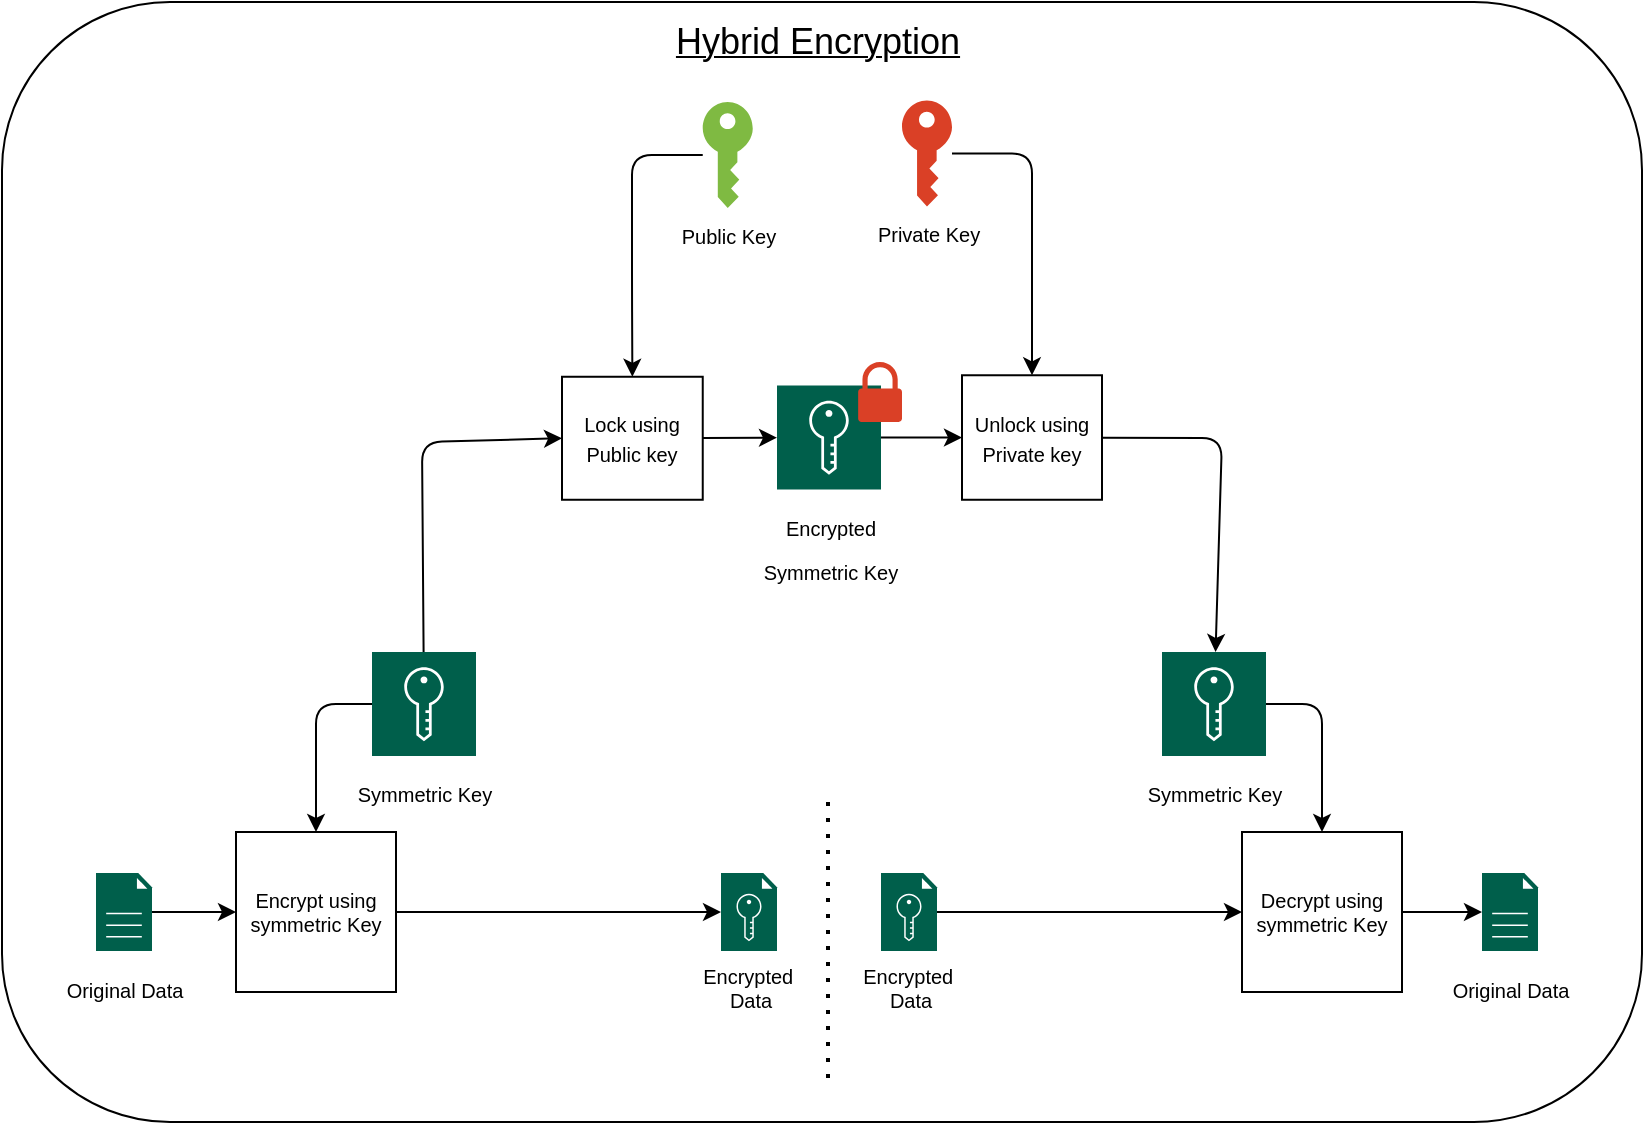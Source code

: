 <mxfile>
    <diagram id="_gOILUOFoTJ8-4fnPqkJ" name="Page-1">
        <mxGraphModel dx="1105" dy="612" grid="1" gridSize="10" guides="1" tooltips="1" connect="1" arrows="1" fold="1" page="1" pageScale="1" pageWidth="827" pageHeight="583" math="0" shadow="0">
            <root>
                <mxCell id="0"/>
                <mxCell id="1" parent="0"/>
                <mxCell id="75" value="" style="rounded=1;whiteSpace=wrap;html=1;fontSize=10;" parent="1" vertex="1">
                    <mxGeometry x="4" y="10" width="820" height="560" as="geometry"/>
                </mxCell>
                <mxCell id="72" style="edgeStyle=orthogonalEdgeStyle;html=1;fontSize=10;" parent="1" source="24" target="32" edge="1">
                    <mxGeometry relative="1" as="geometry"/>
                </mxCell>
                <mxCell id="24" value="&lt;font style=&quot;font-size: 10px;&quot;&gt;Private Key&lt;/font&gt;" style="sketch=0;pointerEvents=1;shadow=0;dashed=0;html=1;strokeColor=none;labelPosition=center;verticalLabelPosition=bottom;verticalAlign=top;outlineConnect=0;align=center;shape=mxgraph.office.security.key_permissions;fillColor=#DA4026;" parent="1" vertex="1">
                    <mxGeometry x="454" y="59.25" width="25" height="53" as="geometry"/>
                </mxCell>
                <mxCell id="40" style="edgeStyle=orthogonalEdgeStyle;html=1;entryX=0.5;entryY=0;entryDx=0;entryDy=0;fontSize=10;" parent="1" source="25" target="29" edge="1">
                    <mxGeometry relative="1" as="geometry">
                        <Array as="points">
                            <mxPoint x="319" y="86"/>
                            <mxPoint x="319" y="155"/>
                        </Array>
                    </mxGeometry>
                </mxCell>
                <mxCell id="25" value="&lt;font style=&quot;font-size: 10px;&quot;&gt;Public Key&lt;/font&gt;" style="sketch=0;pointerEvents=1;shadow=0;dashed=0;html=1;strokeColor=none;labelPosition=center;verticalLabelPosition=bottom;verticalAlign=top;outlineConnect=0;align=center;shape=mxgraph.office.security.key_permissions;fillColor=#7FBA42;" parent="1" vertex="1">
                    <mxGeometry x="354.37" y="60" width="25" height="53" as="geometry"/>
                </mxCell>
                <mxCell id="61" style="edgeStyle=none;html=1;fontSize=10;" parent="1" source="29" target="60" edge="1">
                    <mxGeometry relative="1" as="geometry"/>
                </mxCell>
                <mxCell id="29" value="&lt;font style=&quot;font-size: 10px;&quot;&gt;Lock using Public key&lt;/font&gt;" style="rounded=0;whiteSpace=wrap;html=1;" parent="1" vertex="1">
                    <mxGeometry x="284" y="197.38" width="70.37" height="61.5" as="geometry"/>
                </mxCell>
                <mxCell id="65" style="edgeStyle=none;html=1;fontSize=10;" parent="1" source="32" target="63" edge="1">
                    <mxGeometry relative="1" as="geometry">
                        <Array as="points">
                            <mxPoint x="614" y="228"/>
                        </Array>
                    </mxGeometry>
                </mxCell>
                <mxCell id="32" value="&lt;font style=&quot;font-size: 10px;&quot;&gt;Unlock using Private key&lt;/font&gt;" style="rounded=0;whiteSpace=wrap;html=1;" parent="1" vertex="1">
                    <mxGeometry x="484" y="196.63" width="70" height="62.25" as="geometry"/>
                </mxCell>
                <mxCell id="46" style="html=1;entryX=0.5;entryY=0;entryDx=0;entryDy=0;fontSize=10;" parent="1" source="48" target="54" edge="1">
                    <mxGeometry relative="1" as="geometry">
                        <Array as="points">
                            <mxPoint x="161" y="361"/>
                        </Array>
                    </mxGeometry>
                </mxCell>
                <mxCell id="59" style="edgeStyle=none;html=1;entryX=0;entryY=0.5;entryDx=0;entryDy=0;" parent="1" source="48" target="29" edge="1">
                    <mxGeometry relative="1" as="geometry">
                        <Array as="points">
                            <mxPoint x="214" y="230"/>
                        </Array>
                    </mxGeometry>
                </mxCell>
                <mxCell id="48" value="&lt;font style=&quot;font-size: 10px;&quot;&gt;Symmetric Key&lt;/font&gt;" style="sketch=0;pointerEvents=1;shadow=0;dashed=0;html=1;strokeColor=none;fillColor=#005F4B;labelPosition=center;verticalLabelPosition=bottom;verticalAlign=top;align=center;outlineConnect=0;shape=mxgraph.veeam2.key;fontSize=18;" parent="1" vertex="1">
                    <mxGeometry x="189" y="335" width="52" height="52" as="geometry"/>
                </mxCell>
                <mxCell id="49" style="edgeStyle=none;html=1;entryX=0;entryY=0.5;entryDx=0;entryDy=0;fontSize=10;" parent="1" source="50" target="54" edge="1">
                    <mxGeometry relative="1" as="geometry"/>
                </mxCell>
                <mxCell id="50" value="&lt;span style=&quot;font-size: 10px;&quot;&gt;Original Data&lt;br&gt;&lt;/span&gt;" style="sketch=0;pointerEvents=1;shadow=0;dashed=0;html=1;strokeColor=none;fillColor=#005F4B;labelPosition=center;verticalLabelPosition=bottom;verticalAlign=top;align=center;outlineConnect=0;shape=mxgraph.veeam2.file;fontSize=18;" parent="1" vertex="1">
                    <mxGeometry x="51" y="445.5" width="28.0" height="39" as="geometry"/>
                </mxCell>
                <mxCell id="52" value="Encrypted&amp;nbsp;&lt;br&gt;Data" style="sketch=0;pointerEvents=1;shadow=0;dashed=0;html=1;strokeColor=none;fillColor=#005F4B;labelPosition=center;verticalLabelPosition=bottom;verticalAlign=top;align=center;outlineConnect=0;shape=mxgraph.veeam2.license_file;fontSize=10;" parent="1" vertex="1">
                    <mxGeometry x="363.5" y="445.5" width="28.0" height="39" as="geometry"/>
                </mxCell>
                <mxCell id="53" style="edgeStyle=none;html=1;fontSize=10;" parent="1" source="54" target="52" edge="1">
                    <mxGeometry relative="1" as="geometry"/>
                </mxCell>
                <mxCell id="54" value="Encrypt using symmetric Key" style="whiteSpace=wrap;html=1;aspect=fixed;fontSize=10;" parent="1" vertex="1">
                    <mxGeometry x="121" y="425" width="80" height="80" as="geometry"/>
                </mxCell>
                <mxCell id="55" style="edgeStyle=none;html=1;fontSize=10;" parent="1" source="56" target="57" edge="1">
                    <mxGeometry relative="1" as="geometry"/>
                </mxCell>
                <mxCell id="56" value="Decrypt using symmetric Key" style="whiteSpace=wrap;html=1;aspect=fixed;fontSize=10;" parent="1" vertex="1">
                    <mxGeometry x="624" y="425" width="80" height="80" as="geometry"/>
                </mxCell>
                <mxCell id="57" value="&lt;span style=&quot;font-size: 10px;&quot;&gt;Original&amp;nbsp;&lt;/span&gt;&lt;span style=&quot;font-size: 10px;&quot;&gt;Data&lt;/span&gt;&lt;span style=&quot;font-size: 10px;&quot;&gt;&lt;br&gt;&lt;/span&gt;" style="sketch=0;pointerEvents=1;shadow=0;dashed=0;html=1;strokeColor=none;fillColor=#005F4B;labelPosition=center;verticalLabelPosition=bottom;verticalAlign=top;align=center;outlineConnect=0;shape=mxgraph.veeam2.file;fontSize=18;" parent="1" vertex="1">
                    <mxGeometry x="744" y="445.5" width="28.0" height="39" as="geometry"/>
                </mxCell>
                <mxCell id="62" style="edgeStyle=none;html=1;entryX=0;entryY=0.5;entryDx=0;entryDy=0;fontSize=10;" parent="1" source="60" target="32" edge="1">
                    <mxGeometry relative="1" as="geometry"/>
                </mxCell>
                <mxCell id="60" value="&lt;font style=&quot;font-size: 10px;&quot;&gt;Encrypted &lt;br&gt;Symmetric Key&lt;/font&gt;" style="sketch=0;pointerEvents=1;shadow=0;dashed=0;html=1;strokeColor=none;fillColor=#005F4B;labelPosition=center;verticalLabelPosition=bottom;verticalAlign=top;align=center;outlineConnect=0;shape=mxgraph.veeam2.key;fontSize=18;" parent="1" vertex="1">
                    <mxGeometry x="391.5" y="201.76" width="52" height="52" as="geometry"/>
                </mxCell>
                <mxCell id="66" style="edgeStyle=none;html=1;entryX=0.5;entryY=0;entryDx=0;entryDy=0;fontSize=10;" parent="1" source="63" target="56" edge="1">
                    <mxGeometry relative="1" as="geometry">
                        <Array as="points">
                            <mxPoint x="664" y="361"/>
                        </Array>
                    </mxGeometry>
                </mxCell>
                <mxCell id="63" value="&lt;font style=&quot;font-size: 10px;&quot;&gt;Symmetric Key&lt;/font&gt;" style="sketch=0;pointerEvents=1;shadow=0;dashed=0;html=1;strokeColor=none;fillColor=#005F4B;labelPosition=center;verticalLabelPosition=bottom;verticalAlign=top;align=center;outlineConnect=0;shape=mxgraph.veeam2.key;fontSize=18;" parent="1" vertex="1">
                    <mxGeometry x="584" y="335" width="52" height="52" as="geometry"/>
                </mxCell>
                <mxCell id="70" style="edgeStyle=none;html=1;entryX=0;entryY=0.5;entryDx=0;entryDy=0;fontSize=10;" parent="1" source="69" target="56" edge="1">
                    <mxGeometry relative="1" as="geometry"/>
                </mxCell>
                <mxCell id="69" value="Encrypted&amp;nbsp;&lt;br&gt;Data" style="sketch=0;pointerEvents=1;shadow=0;dashed=0;html=1;strokeColor=none;fillColor=#005F4B;labelPosition=center;verticalLabelPosition=bottom;verticalAlign=top;align=center;outlineConnect=0;shape=mxgraph.veeam2.license_file;fontSize=10;" parent="1" vertex="1">
                    <mxGeometry x="443.5" y="445.5" width="28.0" height="39" as="geometry"/>
                </mxCell>
                <mxCell id="71" value="" style="endArrow=none;dashed=1;html=1;dashPattern=1 3;strokeWidth=2;fontSize=10;" parent="1" edge="1">
                    <mxGeometry width="50" height="50" relative="1" as="geometry">
                        <mxPoint x="417" y="410" as="sourcePoint"/>
                        <mxPoint x="417" y="550" as="targetPoint"/>
                    </mxGeometry>
                </mxCell>
                <mxCell id="73" value="" style="sketch=0;pointerEvents=1;shadow=0;dashed=0;html=1;strokeColor=none;labelPosition=center;verticalLabelPosition=bottom;verticalAlign=top;outlineConnect=0;align=center;shape=mxgraph.office.security.lock_protected;fillColor=#DA4026;fontSize=10;" parent="1" vertex="1">
                    <mxGeometry x="432.08" y="190" width="21.92" height="30" as="geometry"/>
                </mxCell>
                <mxCell id="76" value="&lt;font style=&quot;font-size: 18px;&quot;&gt;Hybrid Encryption&lt;/font&gt;" style="text;html=1;strokeColor=none;fillColor=none;align=center;verticalAlign=middle;whiteSpace=wrap;rounded=0;fontStyle=4" parent="1" vertex="1">
                    <mxGeometry x="284" y="10" width="256" height="40" as="geometry"/>
                </mxCell>
            </root>
        </mxGraphModel>
    </diagram>
</mxfile>